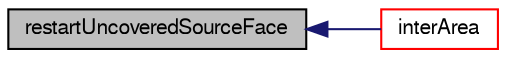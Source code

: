 digraph "restartUncoveredSourceFace"
{
  bgcolor="transparent";
  edge [fontname="FreeSans",fontsize="10",labelfontname="FreeSans",labelfontsize="10"];
  node [fontname="FreeSans",fontsize="10",shape=record];
  rankdir="LR";
  Node978 [label="restartUncoveredSourceFace",height=0.2,width=0.4,color="black", fillcolor="grey75", style="filled", fontcolor="black"];
  Node978 -> Node979 [dir="back",color="midnightblue",fontsize="10",style="solid",fontname="FreeSans"];
  Node979 [label="interArea",height=0.2,width=0.4,color="red",URL="$a24878.html#a50aabe959b899c6ccc5022df473c4978",tooltip="Area of intersection between source and target faces. "];
}
